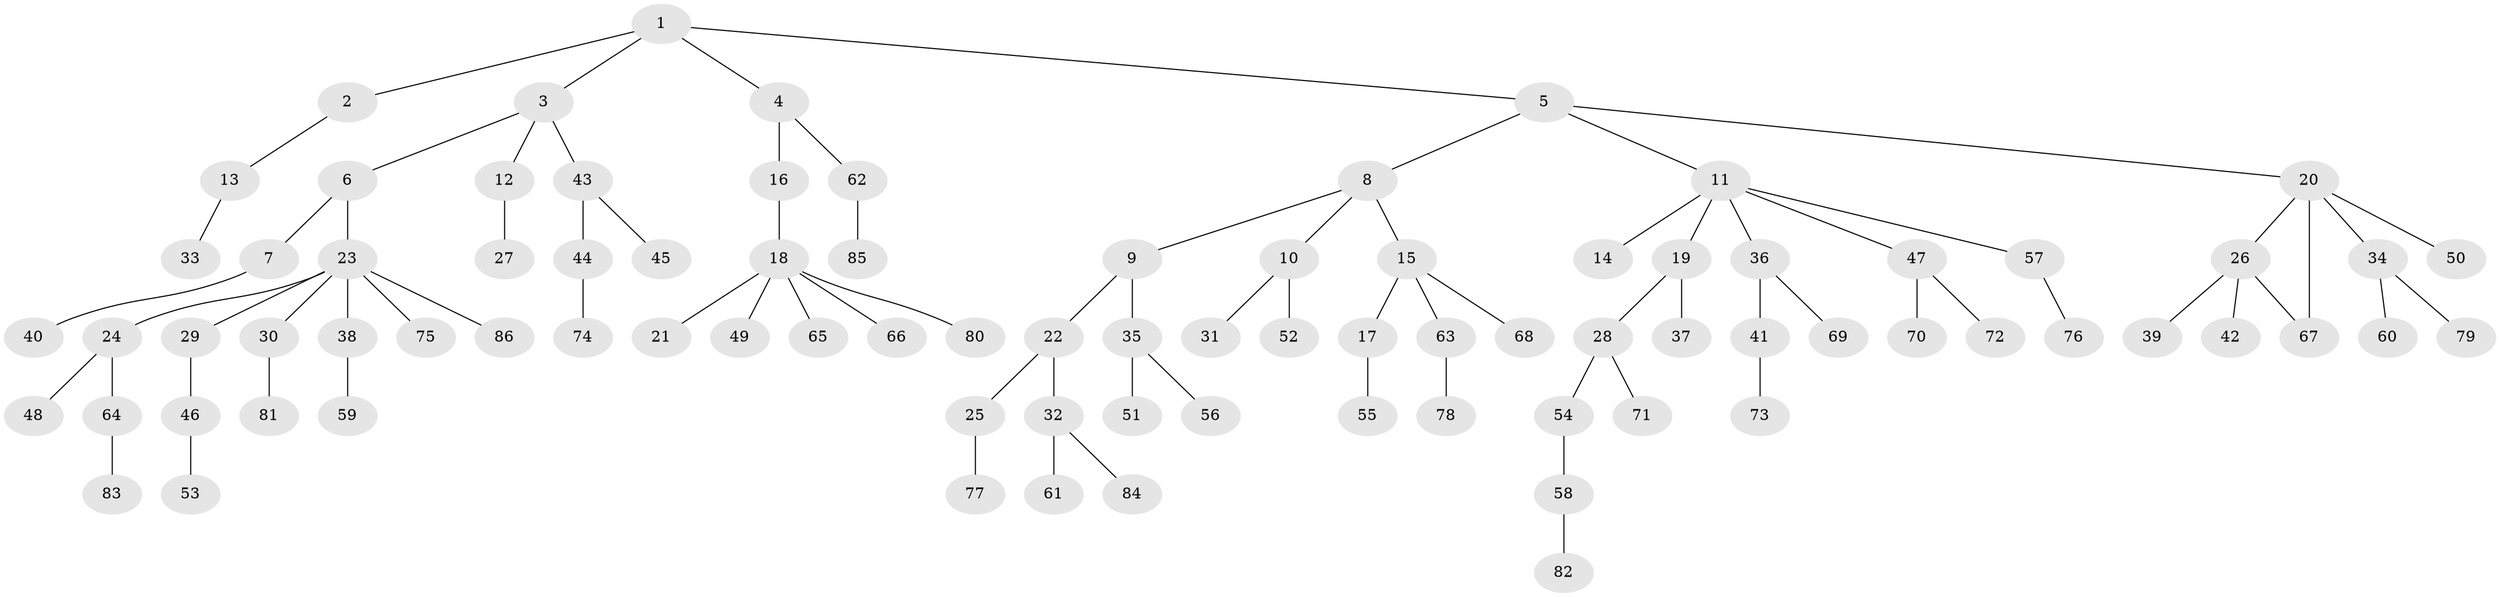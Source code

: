 // Generated by graph-tools (version 1.1) at 2025/41/03/09/25 04:41:44]
// undirected, 86 vertices, 86 edges
graph export_dot {
graph [start="1"]
  node [color=gray90,style=filled];
  1;
  2;
  3;
  4;
  5;
  6;
  7;
  8;
  9;
  10;
  11;
  12;
  13;
  14;
  15;
  16;
  17;
  18;
  19;
  20;
  21;
  22;
  23;
  24;
  25;
  26;
  27;
  28;
  29;
  30;
  31;
  32;
  33;
  34;
  35;
  36;
  37;
  38;
  39;
  40;
  41;
  42;
  43;
  44;
  45;
  46;
  47;
  48;
  49;
  50;
  51;
  52;
  53;
  54;
  55;
  56;
  57;
  58;
  59;
  60;
  61;
  62;
  63;
  64;
  65;
  66;
  67;
  68;
  69;
  70;
  71;
  72;
  73;
  74;
  75;
  76;
  77;
  78;
  79;
  80;
  81;
  82;
  83;
  84;
  85;
  86;
  1 -- 2;
  1 -- 3;
  1 -- 4;
  1 -- 5;
  2 -- 13;
  3 -- 6;
  3 -- 12;
  3 -- 43;
  4 -- 16;
  4 -- 62;
  5 -- 8;
  5 -- 11;
  5 -- 20;
  6 -- 7;
  6 -- 23;
  7 -- 40;
  8 -- 9;
  8 -- 10;
  8 -- 15;
  9 -- 22;
  9 -- 35;
  10 -- 31;
  10 -- 52;
  11 -- 14;
  11 -- 19;
  11 -- 36;
  11 -- 47;
  11 -- 57;
  12 -- 27;
  13 -- 33;
  15 -- 17;
  15 -- 63;
  15 -- 68;
  16 -- 18;
  17 -- 55;
  18 -- 21;
  18 -- 49;
  18 -- 65;
  18 -- 66;
  18 -- 80;
  19 -- 28;
  19 -- 37;
  20 -- 26;
  20 -- 34;
  20 -- 50;
  20 -- 67;
  22 -- 25;
  22 -- 32;
  23 -- 24;
  23 -- 29;
  23 -- 30;
  23 -- 38;
  23 -- 75;
  23 -- 86;
  24 -- 48;
  24 -- 64;
  25 -- 77;
  26 -- 39;
  26 -- 42;
  26 -- 67;
  28 -- 54;
  28 -- 71;
  29 -- 46;
  30 -- 81;
  32 -- 61;
  32 -- 84;
  34 -- 60;
  34 -- 79;
  35 -- 51;
  35 -- 56;
  36 -- 41;
  36 -- 69;
  38 -- 59;
  41 -- 73;
  43 -- 44;
  43 -- 45;
  44 -- 74;
  46 -- 53;
  47 -- 70;
  47 -- 72;
  54 -- 58;
  57 -- 76;
  58 -- 82;
  62 -- 85;
  63 -- 78;
  64 -- 83;
}
